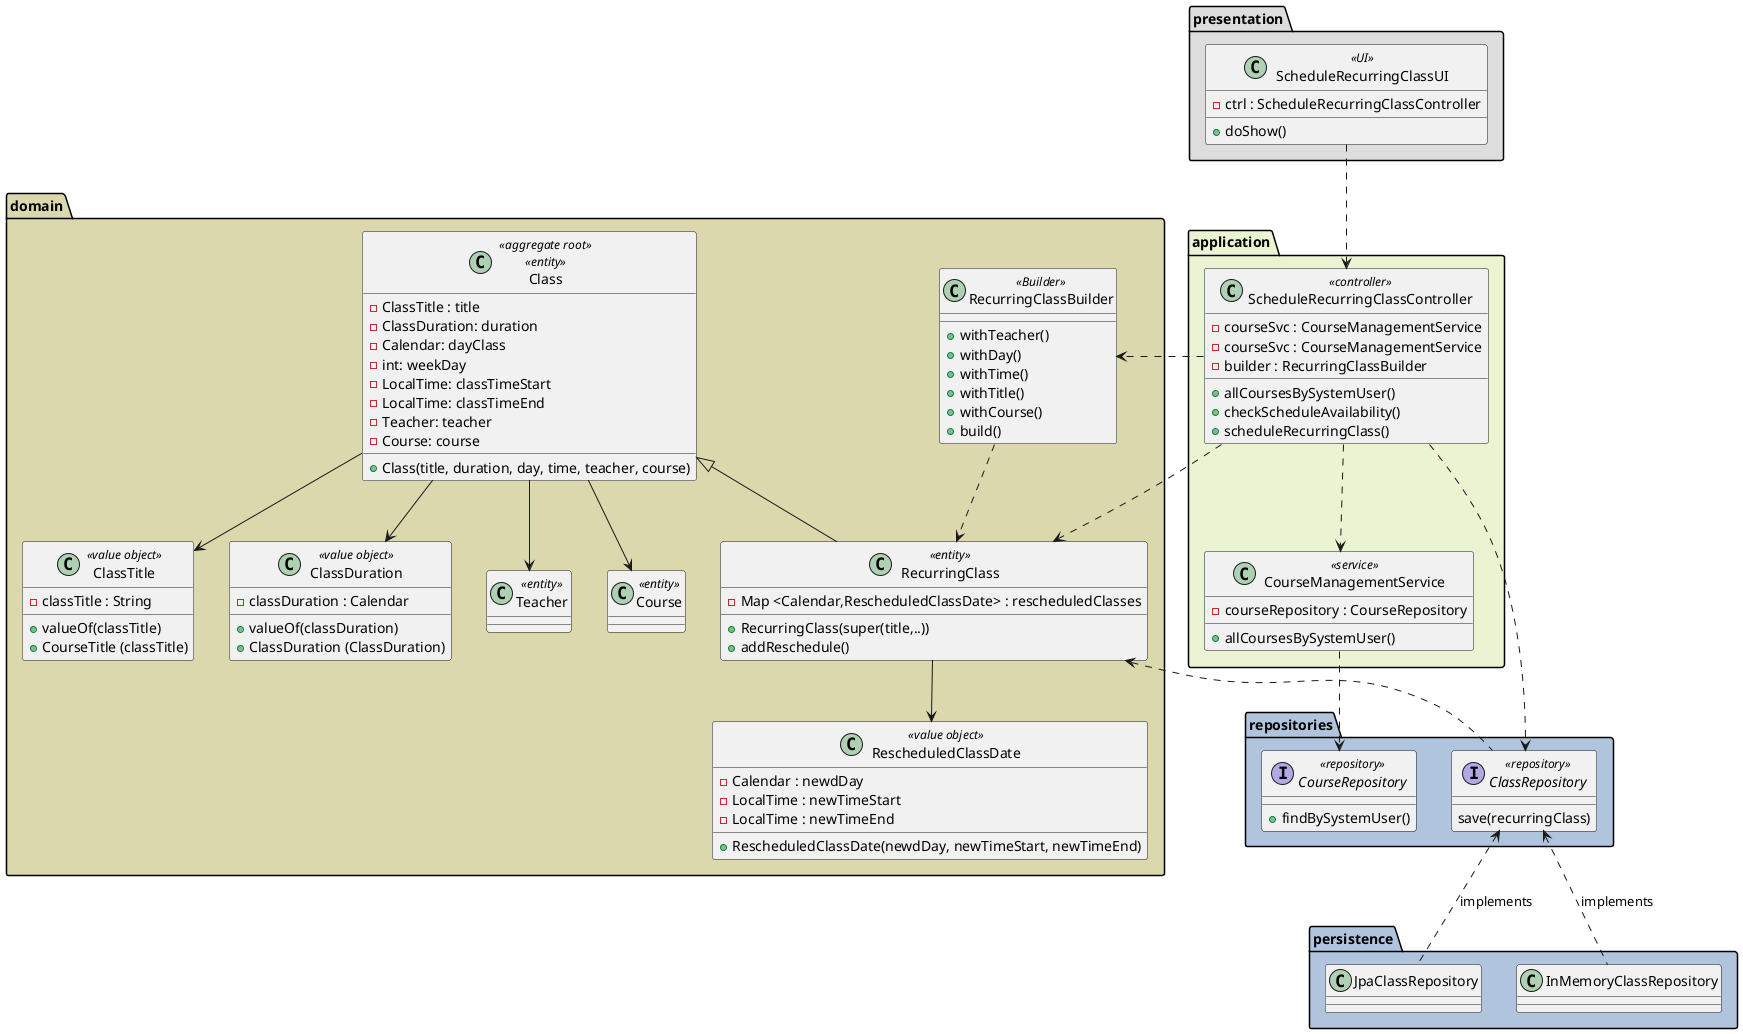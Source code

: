 @startuml
'https://plantuml.com/class-diagram

package "presentation" #DDDDDD{
    class ScheduleRecurringClassUI <<UI>>{
    - ctrl : ScheduleRecurringClassController
    + doShow()
    }
}


package "domain" #dbd8ae{
    class Class <<aggregate root>> <<entity>>{
    - ClassTitle : title
    - ClassDuration: duration
    - Calendar: dayClass
    - int: weekDay
    - LocalTime: classTimeStart
    - LocalTime: classTimeEnd
    - Teacher: teacher
    - Course: course
    + Class(title, duration, day, time, teacher, course)
    }

    class RecurringClass <<entity>> extends Class {
    - Map <Calendar,RescheduledClassDate> : rescheduledClasses
    + RecurringClass(super(title,..))
    + addReschedule()
    }

    class RescheduledClassDate <<value object>> {
     - Calendar : newdDay
     - LocalTime : newTimeStart
     - LocalTime : newTimeEnd
     + RescheduledClassDate(newdDay, newTimeStart, newTimeEnd)
     }

    class ClassTitle <<value object>>{
    - classTitle : String
    + valueOf(classTitle)
    +  CourseTitle (classTitle)
    }

    class ClassDuration <<value object>>{
        - classDuration : Calendar
        + valueOf(classDuration)
        +  ClassDuration (ClassDuration)
    }


    class Teacher <<entity>> {

    }

    class Course <<entity>> {

    }

    class RecurringClassBuilder <<Builder>>{
    +withTeacher()
    +withDay()
    +withTime()
    +withTitle()
    +withCourse()
    +build()
    }

}




package "application" #eaf4d3{
    class ScheduleRecurringClassController <<controller>>{
        - courseSvc : CourseManagementService
        - courseSvc : CourseManagementService
        - builder : RecurringClassBuilder
        + allCoursesBySystemUser()
        + checkScheduleAvailability()
        + scheduleRecurringClass()
    }

    class CourseManagementService <<service>>{
         - courseRepository : CourseRepository
         + allCoursesBySystemUser()
    }

}

package "repositories" #LightSteelBlue {

    interface ClassRepository <<repository>>{
    save(recurringClass)
    }

    interface CourseRepository <<repository>>{
    + findBySystemUser()
    }

}

package "persistence" #LightSteelBlue {
    class JpaClassRepository {
    }

    class InMemoryClassRepository {
    }

}


ScheduleRecurringClassUI .-> ScheduleRecurringClassController
ScheduleRecurringClassController .-> CourseManagementService



CourseManagementService ..> CourseRepository



ClassRepository <-. JpaClassRepository  : implements
ClassRepository <-. InMemoryClassRepository : implements

ScheduleRecurringClassController .> RecurringClass
ScheduleRecurringClassController .-> ClassRepository

Class --> Teacher
Class --> Course
Class --> ClassDuration
Class --> ClassTitle

ScheduleRecurringClassController .> RecurringClassBuilder
RecurringClassBuilder .-> RecurringClass

RecurringClass <.- ClassRepository
RecurringClass --> RescheduledClassDate

@enduml
